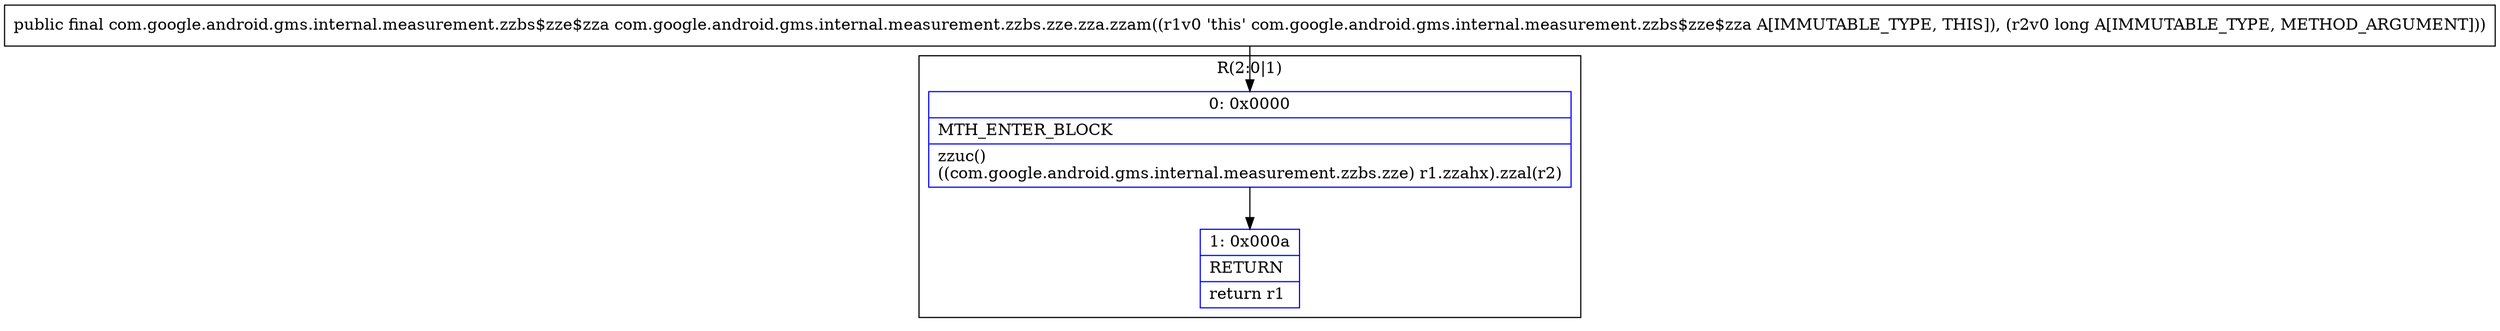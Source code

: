 digraph "CFG forcom.google.android.gms.internal.measurement.zzbs.zze.zza.zzam(J)Lcom\/google\/android\/gms\/internal\/measurement\/zzbs$zze$zza;" {
subgraph cluster_Region_1103069493 {
label = "R(2:0|1)";
node [shape=record,color=blue];
Node_0 [shape=record,label="{0\:\ 0x0000|MTH_ENTER_BLOCK\l|zzuc()\l((com.google.android.gms.internal.measurement.zzbs.zze) r1.zzahx).zzal(r2)\l}"];
Node_1 [shape=record,label="{1\:\ 0x000a|RETURN\l|return r1\l}"];
}
MethodNode[shape=record,label="{public final com.google.android.gms.internal.measurement.zzbs$zze$zza com.google.android.gms.internal.measurement.zzbs.zze.zza.zzam((r1v0 'this' com.google.android.gms.internal.measurement.zzbs$zze$zza A[IMMUTABLE_TYPE, THIS]), (r2v0 long A[IMMUTABLE_TYPE, METHOD_ARGUMENT])) }"];
MethodNode -> Node_0;
Node_0 -> Node_1;
}

